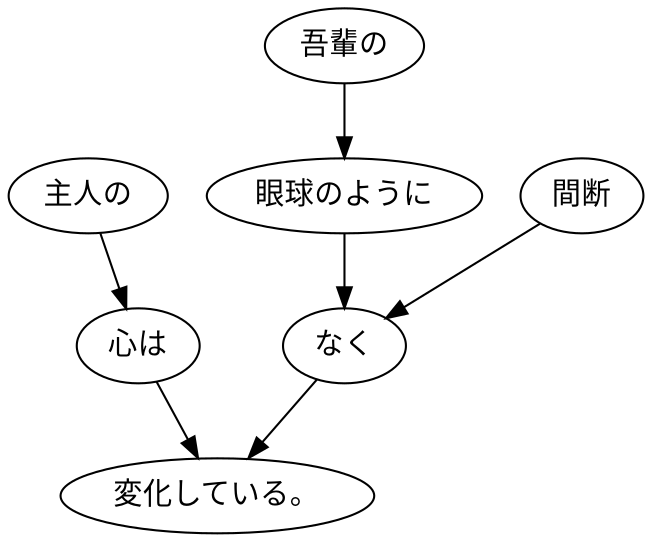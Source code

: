 digraph graph530 {
	node0 [label="主人の"];
	node1 [label="心は"];
	node2 [label="吾輩の"];
	node3 [label="眼球のように"];
	node4 [label="間断"];
	node5 [label="なく"];
	node6 [label="変化している。"];
	node0 -> node1;
	node1 -> node6;
	node2 -> node3;
	node3 -> node5;
	node4 -> node5;
	node5 -> node6;
}
